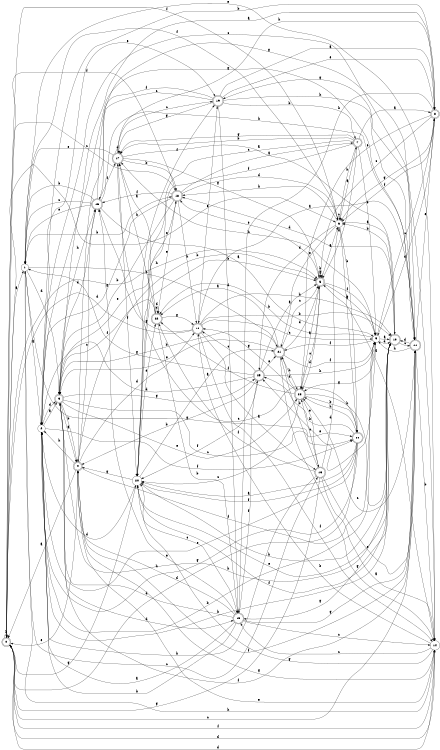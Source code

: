digraph n21_1 {
__start0 [label="" shape="none"];

rankdir=LR;
size="8,5";

s0 [style="rounded,filled", color="black", fillcolor="white" shape="doublecircle", label="0"];
s1 [style="filled", color="black", fillcolor="white" shape="circle", label="1"];
s2 [style="filled", color="black", fillcolor="white" shape="circle", label="2"];
s3 [style="rounded,filled", color="black", fillcolor="white" shape="doublecircle", label="3"];
s4 [style="rounded,filled", color="black", fillcolor="white" shape="doublecircle", label="4"];
s5 [style="rounded,filled", color="black", fillcolor="white" shape="doublecircle", label="5"];
s6 [style="filled", color="black", fillcolor="white" shape="circle", label="6"];
s7 [style="rounded,filled", color="black", fillcolor="white" shape="doublecircle", label="7"];
s8 [style="rounded,filled", color="black", fillcolor="white" shape="doublecircle", label="8"];
s9 [style="filled", color="black", fillcolor="white" shape="circle", label="9"];
s10 [style="rounded,filled", color="black", fillcolor="white" shape="doublecircle", label="10"];
s11 [style="rounded,filled", color="black", fillcolor="white" shape="doublecircle", label="11"];
s12 [style="rounded,filled", color="black", fillcolor="white" shape="doublecircle", label="12"];
s13 [style="rounded,filled", color="black", fillcolor="white" shape="doublecircle", label="13"];
s14 [style="filled", color="black", fillcolor="white" shape="circle", label="14"];
s15 [style="rounded,filled", color="black", fillcolor="white" shape="doublecircle", label="15"];
s16 [style="rounded,filled", color="black", fillcolor="white" shape="doublecircle", label="16"];
s17 [style="rounded,filled", color="black", fillcolor="white" shape="doublecircle", label="17"];
s18 [style="rounded,filled", color="black", fillcolor="white" shape="doublecircle", label="18"];
s19 [style="rounded,filled", color="black", fillcolor="white" shape="doublecircle", label="19"];
s20 [style="filled", color="black", fillcolor="white" shape="circle", label="20"];
s21 [style="rounded,filled", color="black", fillcolor="white" shape="doublecircle", label="21"];
s22 [style="rounded,filled", color="black", fillcolor="white" shape="doublecircle", label="22"];
s23 [style="rounded,filled", color="black", fillcolor="white" shape="doublecircle", label="23"];
s24 [style="rounded,filled", color="black", fillcolor="white" shape="doublecircle", label="24"];
s25 [style="rounded,filled", color="black", fillcolor="white" shape="doublecircle", label="25"];
s0 -> s1 [label="a"];
s0 -> s0 [label="b"];
s0 -> s11 [label="c"];
s0 -> s14 [label="d"];
s0 -> s6 [label="e"];
s0 -> s18 [label="f"];
s0 -> s20 [label="g"];
s0 -> s5 [label="h"];
s1 -> s2 [label="a"];
s1 -> s18 [label="b"];
s1 -> s13 [label="c"];
s1 -> s3 [label="d"];
s1 -> s14 [label="e"];
s1 -> s6 [label="f"];
s1 -> s24 [label="g"];
s1 -> s21 [label="h"];
s2 -> s3 [label="a"];
s2 -> s9 [label="b"];
s2 -> s11 [label="c"];
s2 -> s3 [label="d"];
s2 -> s19 [label="e"];
s2 -> s24 [label="f"];
s2 -> s11 [label="g"];
s2 -> s10 [label="h"];
s3 -> s4 [label="a"];
s3 -> s4 [label="b"];
s3 -> s24 [label="c"];
s3 -> s15 [label="d"];
s3 -> s23 [label="e"];
s3 -> s11 [label="f"];
s3 -> s25 [label="g"];
s3 -> s16 [label="h"];
s4 -> s0 [label="a"];
s4 -> s5 [label="b"];
s4 -> s16 [label="c"];
s4 -> s12 [label="d"];
s4 -> s0 [label="e"];
s4 -> s9 [label="f"];
s4 -> s14 [label="g"];
s4 -> s2 [label="h"];
s5 -> s6 [label="a"];
s5 -> s9 [label="b"];
s5 -> s23 [label="c"];
s5 -> s23 [label="d"];
s5 -> s18 [label="e"];
s5 -> s9 [label="f"];
s5 -> s5 [label="g"];
s5 -> s5 [label="h"];
s6 -> s7 [label="a"];
s6 -> s24 [label="b"];
s6 -> s6 [label="c"];
s6 -> s25 [label="d"];
s6 -> s21 [label="e"];
s6 -> s0 [label="f"];
s6 -> s24 [label="g"];
s6 -> s18 [label="h"];
s7 -> s8 [label="a"];
s7 -> s17 [label="b"];
s7 -> s20 [label="c"];
s7 -> s5 [label="d"];
s7 -> s9 [label="e"];
s7 -> s20 [label="f"];
s7 -> s17 [label="g"];
s7 -> s6 [label="h"];
s8 -> s3 [label="a"];
s8 -> s2 [label="b"];
s8 -> s5 [label="c"];
s8 -> s9 [label="d"];
s8 -> s23 [label="e"];
s8 -> s6 [label="f"];
s8 -> s6 [label="g"];
s8 -> s15 [label="h"];
s9 -> s10 [label="a"];
s9 -> s22 [label="b"];
s9 -> s8 [label="c"];
s9 -> s10 [label="d"];
s9 -> s25 [label="e"];
s9 -> s21 [label="f"];
s9 -> s23 [label="g"];
s9 -> s17 [label="h"];
s10 -> s6 [label="a"];
s10 -> s6 [label="b"];
s10 -> s11 [label="c"];
s10 -> s18 [label="d"];
s10 -> s20 [label="e"];
s10 -> s20 [label="f"];
s10 -> s15 [label="g"];
s10 -> s3 [label="h"];
s11 -> s12 [label="a"];
s11 -> s14 [label="b"];
s11 -> s23 [label="c"];
s11 -> s10 [label="d"];
s11 -> s8 [label="e"];
s11 -> s4 [label="f"];
s11 -> s19 [label="g"];
s11 -> s9 [label="h"];
s12 -> s13 [label="a"];
s12 -> s10 [label="b"];
s12 -> s9 [label="c"];
s12 -> s0 [label="d"];
s12 -> s19 [label="e"];
s12 -> s14 [label="f"];
s12 -> s16 [label="g"];
s12 -> s10 [label="h"];
s13 -> s14 [label="a"];
s13 -> s21 [label="b"];
s13 -> s23 [label="c"];
s13 -> s6 [label="d"];
s13 -> s11 [label="e"];
s13 -> s22 [label="f"];
s13 -> s0 [label="g"];
s13 -> s2 [label="h"];
s14 -> s5 [label="a"];
s14 -> s12 [label="b"];
s14 -> s15 [label="c"];
s14 -> s0 [label="d"];
s14 -> s4 [label="e"];
s14 -> s0 [label="f"];
s14 -> s20 [label="g"];
s14 -> s1 [label="h"];
s15 -> s2 [label="a"];
s15 -> s2 [label="b"];
s15 -> s14 [label="c"];
s15 -> s3 [label="d"];
s15 -> s16 [label="e"];
s15 -> s25 [label="f"];
s15 -> s11 [label="g"];
s15 -> s4 [label="h"];
s16 -> s9 [label="a"];
s16 -> s1 [label="b"];
s16 -> s1 [label="c"];
s16 -> s3 [label="d"];
s16 -> s1 [label="e"];
s16 -> s17 [label="f"];
s16 -> s14 [label="g"];
s16 -> s11 [label="h"];
s17 -> s10 [label="a"];
s17 -> s18 [label="b"];
s17 -> s19 [label="c"];
s17 -> s17 [label="d"];
s17 -> s1 [label="e"];
s17 -> s20 [label="f"];
s17 -> s5 [label="g"];
s17 -> s8 [label="h"];
s18 -> s7 [label="a"];
s18 -> s3 [label="b"];
s18 -> s0 [label="c"];
s18 -> s6 [label="d"];
s18 -> s3 [label="e"];
s18 -> s16 [label="f"];
s18 -> s2 [label="g"];
s18 -> s12 [label="h"];
s19 -> s8 [label="a"];
s19 -> s7 [label="b"];
s19 -> s16 [label="c"];
s19 -> s15 [label="d"];
s19 -> s8 [label="e"];
s19 -> s4 [label="f"];
s19 -> s17 [label="g"];
s19 -> s11 [label="h"];
s20 -> s21 [label="a"];
s20 -> s5 [label="b"];
s20 -> s15 [label="c"];
s20 -> s2 [label="d"];
s20 -> s22 [label="e"];
s20 -> s19 [label="f"];
s20 -> s4 [label="g"];
s20 -> s10 [label="h"];
s21 -> s22 [label="a"];
s21 -> s3 [label="b"];
s21 -> s5 [label="c"];
s21 -> s5 [label="d"];
s21 -> s3 [label="e"];
s21 -> s9 [label="f"];
s21 -> s14 [label="g"];
s21 -> s23 [label="h"];
s22 -> s17 [label="a"];
s22 -> s15 [label="b"];
s22 -> s22 [label="c"];
s22 -> s22 [label="d"];
s22 -> s18 [label="e"];
s22 -> s3 [label="f"];
s22 -> s12 [label="g"];
s22 -> s17 [label="h"];
s23 -> s5 [label="a"];
s23 -> s24 [label="b"];
s23 -> s20 [label="c"];
s23 -> s21 [label="d"];
s23 -> s13 [label="e"];
s23 -> s22 [label="f"];
s23 -> s12 [label="g"];
s23 -> s10 [label="h"];
s24 -> s20 [label="a"];
s24 -> s25 [label="b"];
s24 -> s17 [label="c"];
s24 -> s0 [label="d"];
s24 -> s2 [label="e"];
s24 -> s20 [label="f"];
s24 -> s2 [label="g"];
s24 -> s23 [label="h"];
s25 -> s5 [label="a"];
s25 -> s4 [label="b"];
s25 -> s12 [label="c"];
s25 -> s2 [label="d"];
s25 -> s21 [label="e"];
s25 -> s20 [label="f"];
s25 -> s1 [label="g"];
s25 -> s9 [label="h"];

}